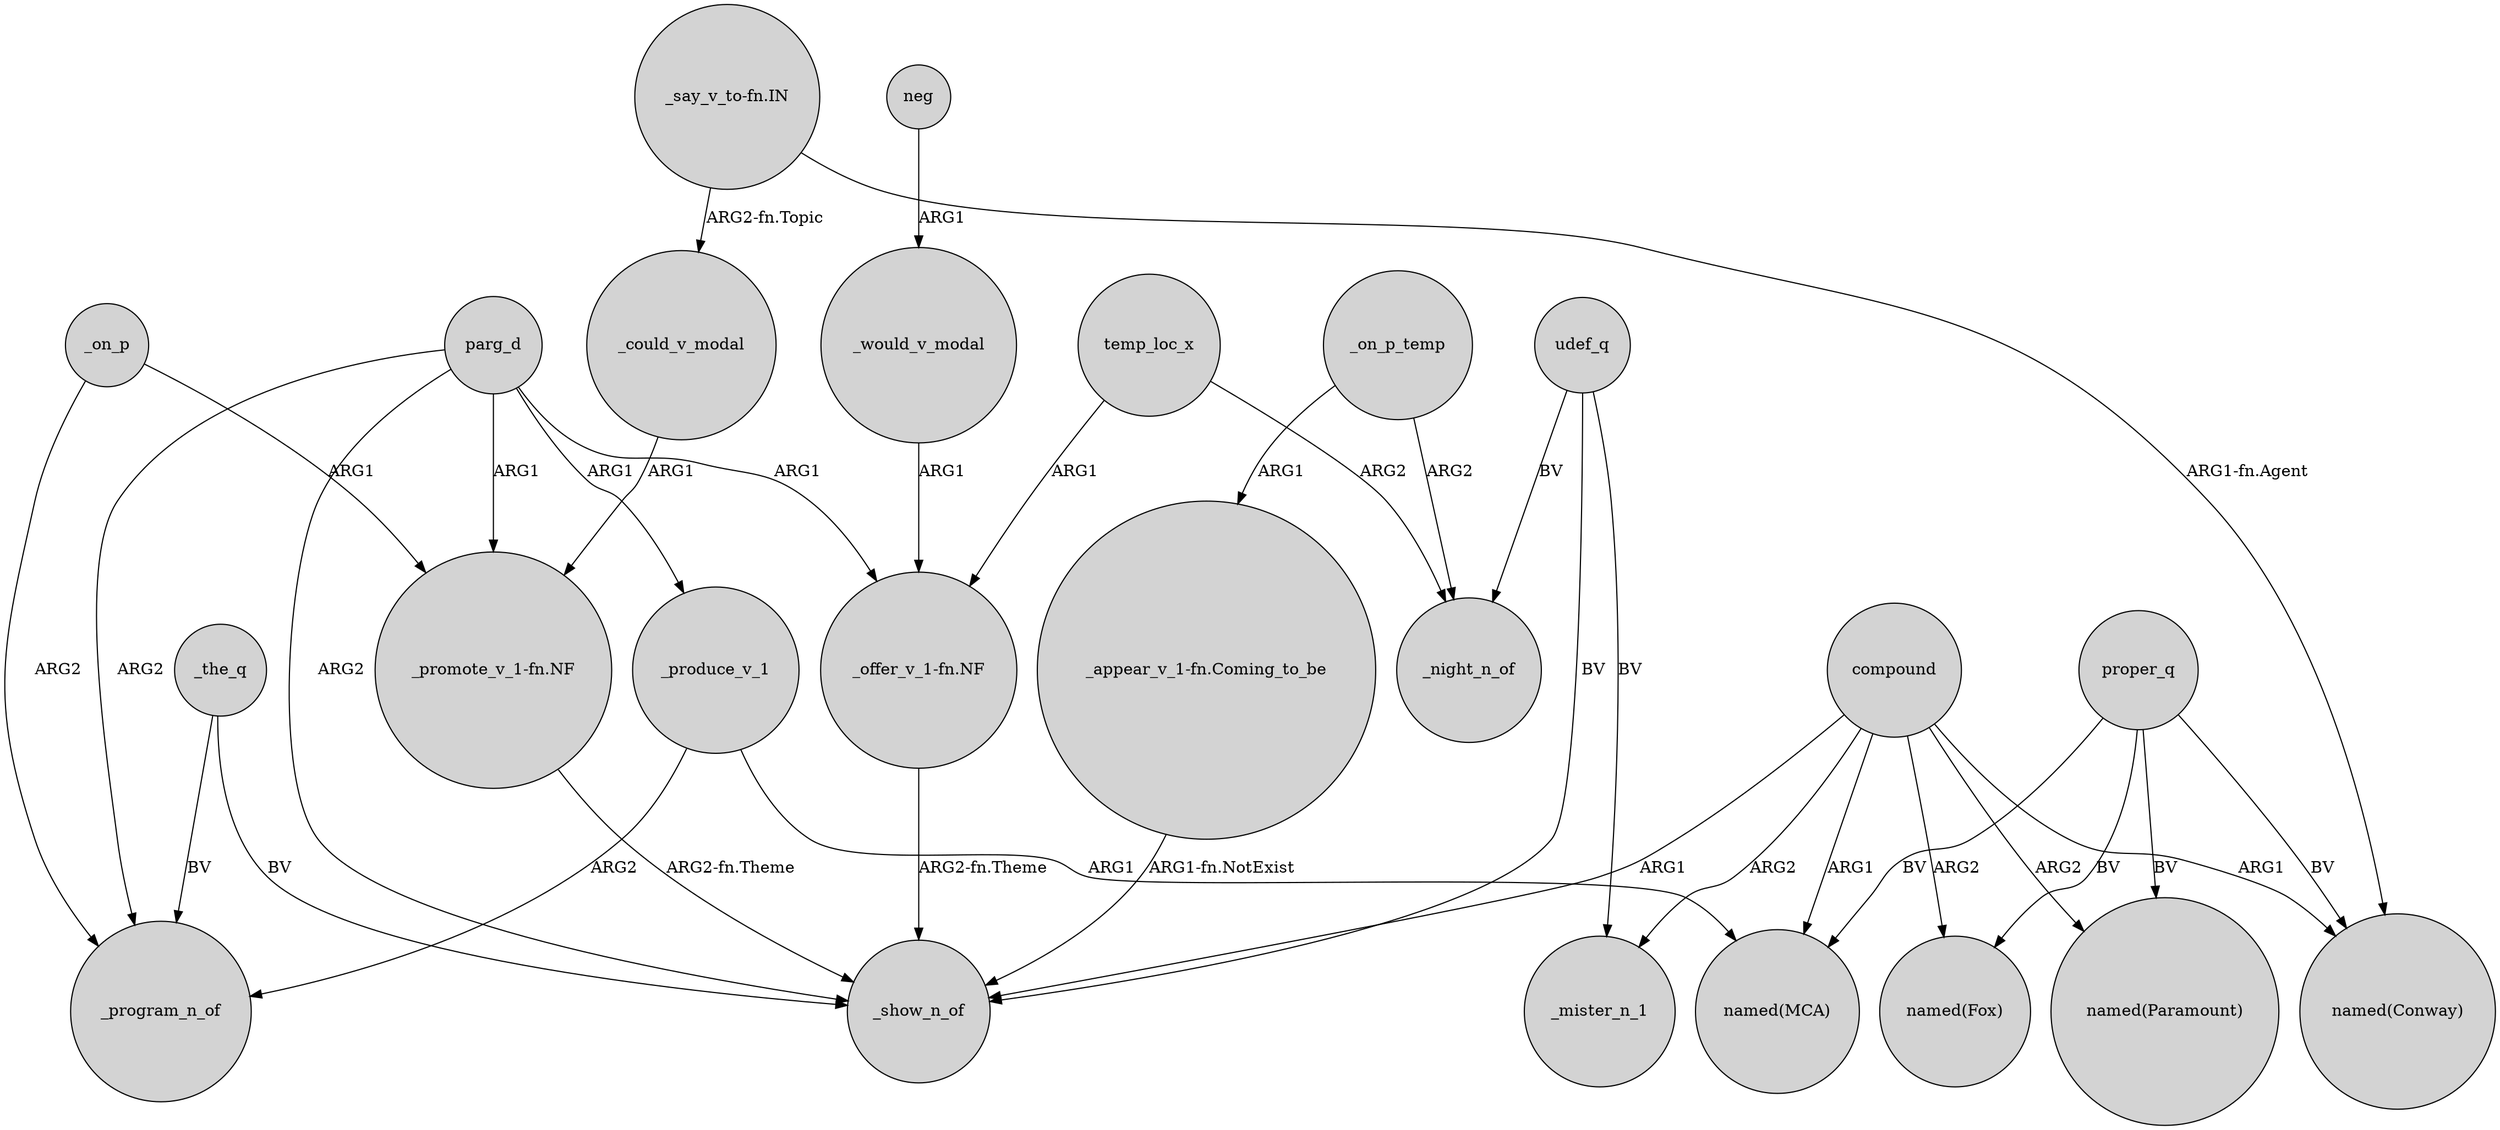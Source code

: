 digraph {
	node [shape=circle style=filled]
	neg -> _would_v_modal [label=ARG1]
	_on_p_temp -> "_appear_v_1-fn.Coming_to_be" [label=ARG1]
	parg_d -> "_promote_v_1-fn.NF" [label=ARG1]
	udef_q -> _show_n_of [label=BV]
	compound -> _mister_n_1 [label=ARG2]
	proper_q -> "named(Conway)" [label=BV]
	_on_p -> _program_n_of [label=ARG2]
	udef_q -> _mister_n_1 [label=BV]
	_on_p_temp -> _night_n_of [label=ARG2]
	parg_d -> _program_n_of [label=ARG2]
	proper_q -> "named(Fox)" [label=BV]
	compound -> "named(MCA)" [label=ARG1]
	"_offer_v_1-fn.NF" -> _show_n_of [label="ARG2-fn.Theme"]
	parg_d -> _produce_v_1 [label=ARG1]
	"_promote_v_1-fn.NF" -> _show_n_of [label="ARG2-fn.Theme"]
	proper_q -> "named(MCA)" [label=BV]
	compound -> _show_n_of [label=ARG1]
	_could_v_modal -> "_promote_v_1-fn.NF" [label=ARG1]
	parg_d -> _show_n_of [label=ARG2]
	temp_loc_x -> _night_n_of [label=ARG2]
	_produce_v_1 -> _program_n_of [label=ARG2]
	"_say_v_to-fn.IN" -> "named(Conway)" [label="ARG1-fn.Agent"]
	_the_q -> _program_n_of [label=BV]
	proper_q -> "named(Paramount)" [label=BV]
	_would_v_modal -> "_offer_v_1-fn.NF" [label=ARG1]
	compound -> "named(Fox)" [label=ARG2]
	_on_p -> "_promote_v_1-fn.NF" [label=ARG1]
	compound -> "named(Conway)" [label=ARG1]
	udef_q -> _night_n_of [label=BV]
	compound -> "named(Paramount)" [label=ARG2]
	"_appear_v_1-fn.Coming_to_be" -> _show_n_of [label="ARG1-fn.NotExist"]
	_produce_v_1 -> "named(MCA)" [label=ARG1]
	temp_loc_x -> "_offer_v_1-fn.NF" [label=ARG1]
	parg_d -> "_offer_v_1-fn.NF" [label=ARG1]
	"_say_v_to-fn.IN" -> _could_v_modal [label="ARG2-fn.Topic"]
	_the_q -> _show_n_of [label=BV]
}
